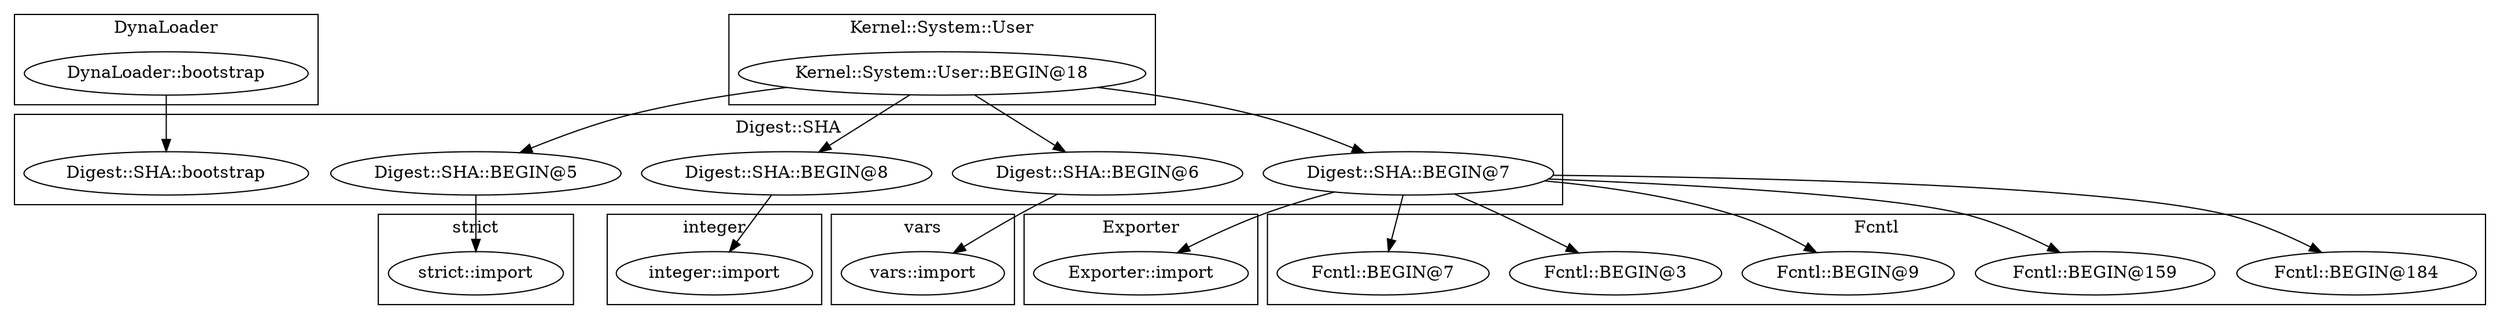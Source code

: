digraph {
graph [overlap=false]
subgraph cluster_DynaLoader {
	label="DynaLoader";
	"DynaLoader::bootstrap";
}
subgraph cluster_vars {
	label="vars";
	"vars::import";
}
subgraph cluster_strict {
	label="strict";
	"strict::import";
}
subgraph cluster_Exporter {
	label="Exporter";
	"Exporter::import";
}
subgraph cluster_integer {
	label="integer";
	"integer::import";
}
subgraph cluster_Digest_SHA {
	label="Digest::SHA";
	"Digest::SHA::bootstrap";
	"Digest::SHA::BEGIN@5";
	"Digest::SHA::BEGIN@8";
	"Digest::SHA::BEGIN@6";
	"Digest::SHA::BEGIN@7";
}
subgraph cluster_Fcntl {
	label="Fcntl";
	"Fcntl::BEGIN@184";
	"Fcntl::BEGIN@159";
	"Fcntl::BEGIN@9";
	"Fcntl::BEGIN@3";
	"Fcntl::BEGIN@7";
}
subgraph cluster_Kernel_System_User {
	label="Kernel::System::User";
	"Kernel::System::User::BEGIN@18";
}
"Digest::SHA::BEGIN@7" -> "Fcntl::BEGIN@3";
"Kernel::System::User::BEGIN@18" -> "Digest::SHA::BEGIN@8";
"Digest::SHA::BEGIN@7" -> "Exporter::import";
"Digest::SHA::BEGIN@7" -> "Fcntl::BEGIN@159";
"Digest::SHA::BEGIN@6" -> "vars::import";
"Kernel::System::User::BEGIN@18" -> "Digest::SHA::BEGIN@7";
"Digest::SHA::BEGIN@7" -> "Fcntl::BEGIN@7";
"Digest::SHA::BEGIN@8" -> "integer::import";
"Kernel::System::User::BEGIN@18" -> "Digest::SHA::BEGIN@6";
"Kernel::System::User::BEGIN@18" -> "Digest::SHA::BEGIN@5";
"DynaLoader::bootstrap" -> "Digest::SHA::bootstrap";
"Digest::SHA::BEGIN@7" -> "Fcntl::BEGIN@184";
"Digest::SHA::BEGIN@7" -> "Fcntl::BEGIN@9";
"Digest::SHA::BEGIN@5" -> "strict::import";
}
